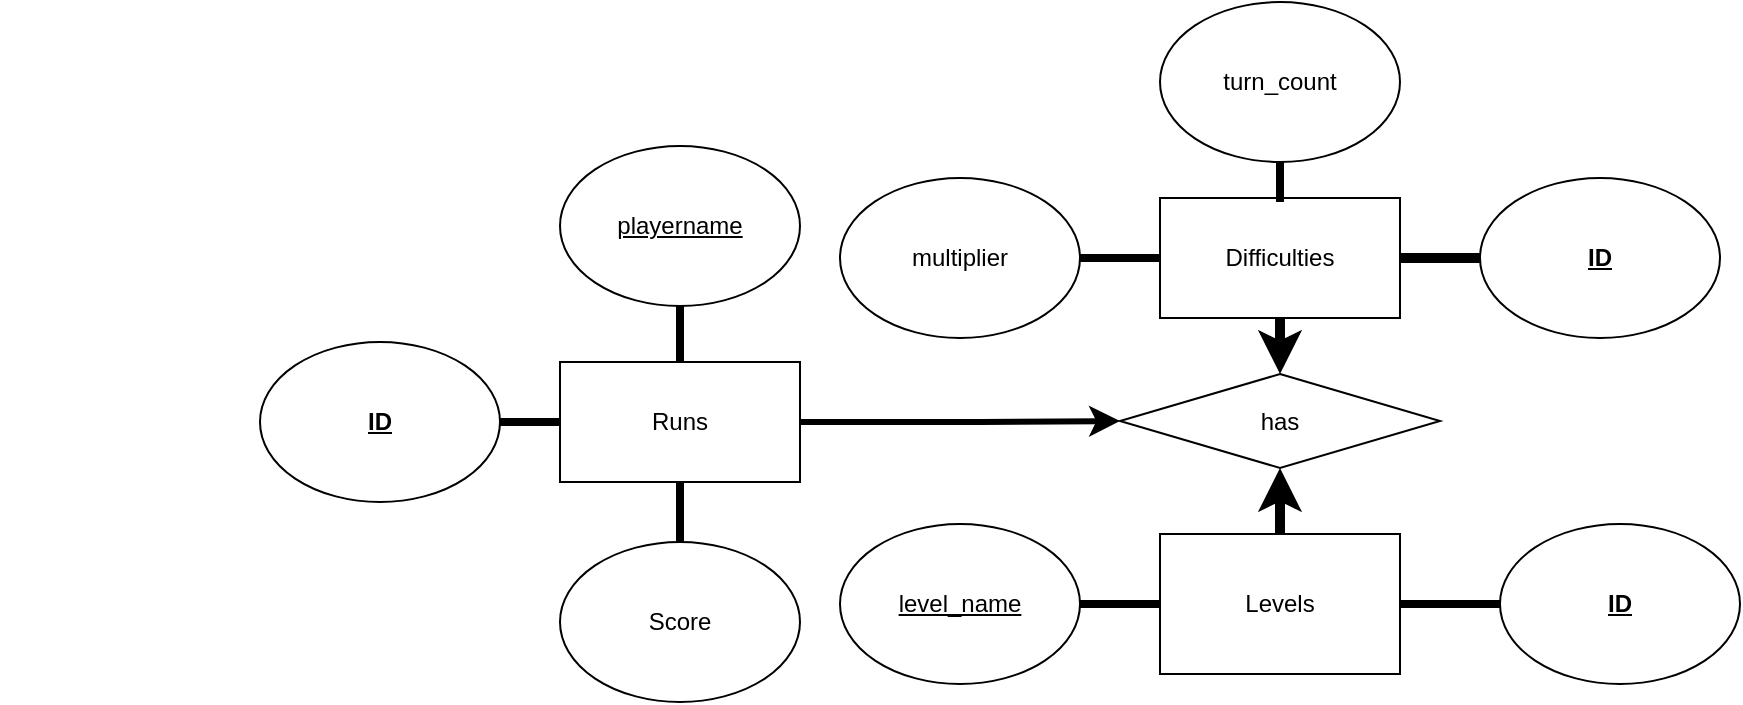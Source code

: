 <mxfile>
    <diagram id="zwr2NTJSVy2hOEmfJ7xO" name="Page-1">
        <mxGraphModel dx="2147" dy="1508" grid="1" gridSize="10" guides="1" tooltips="1" connect="1" arrows="1" fold="1" page="1" pageScale="1" pageWidth="850" pageHeight="1100" math="0" shadow="0">
            <root>
                <mxCell id="0"/>
                <mxCell id="1" parent="0"/>
                <mxCell id="85" value="" style="edgeStyle=orthogonalEdgeStyle;rounded=0;orthogonalLoop=1;jettySize=auto;html=1;endArrow=classic;endFill=1;strokeWidth=5;" parent="1" source="40" target="81" edge="1">
                    <mxGeometry relative="1" as="geometry"/>
                </mxCell>
                <mxCell id="40" value="Levels" style="rounded=0;whiteSpace=wrap;html=1;strokeWidth=1;" parent="1" vertex="1">
                    <mxGeometry x="420" width="120" height="70" as="geometry"/>
                </mxCell>
                <mxCell id="53" value="" style="edgeStyle=orthogonalEdgeStyle;rounded=0;orthogonalLoop=1;jettySize=auto;html=1;endArrow=none;endFill=0;strokeWidth=4;" parent="1" source="43" target="40" edge="1">
                    <mxGeometry relative="1" as="geometry"/>
                </mxCell>
                <mxCell id="43" value="&lt;u&gt;level_name&lt;/u&gt;" style="ellipse;whiteSpace=wrap;html=1;strokeWidth=1;" parent="1" vertex="1">
                    <mxGeometry x="260" y="-5" width="120" height="80" as="geometry"/>
                </mxCell>
                <mxCell id="52" value="" style="edgeStyle=orthogonalEdgeStyle;rounded=0;orthogonalLoop=1;jettySize=auto;html=1;endArrow=none;endFill=0;strokeWidth=4;" parent="1" source="51" target="40" edge="1">
                    <mxGeometry relative="1" as="geometry"/>
                </mxCell>
                <mxCell id="51" value="&lt;b&gt;&lt;u&gt;ID&lt;/u&gt;&lt;/b&gt;" style="ellipse;whiteSpace=wrap;html=1;strokeWidth=1;" parent="1" vertex="1">
                    <mxGeometry x="590" y="-5" width="120" height="80" as="geometry"/>
                </mxCell>
                <mxCell id="76" value="" style="edgeStyle=orthogonalEdgeStyle;rounded=0;orthogonalLoop=1;jettySize=auto;html=1;endArrow=none;endFill=0;strokeWidth=4;" parent="1" source="69" target="75" edge="1">
                    <mxGeometry relative="1" as="geometry"/>
                </mxCell>
                <mxCell id="86" value="" style="edgeStyle=orthogonalEdgeStyle;rounded=0;orthogonalLoop=1;jettySize=auto;html=1;endArrow=classic;endFill=1;strokeWidth=5;" parent="1" source="69" target="81" edge="1">
                    <mxGeometry relative="1" as="geometry"/>
                </mxCell>
                <mxCell id="69" value="Difficulties" style="rounded=0;whiteSpace=wrap;html=1;strokeWidth=1;" parent="1" vertex="1">
                    <mxGeometry x="420" y="-168" width="120" height="60" as="geometry"/>
                </mxCell>
                <mxCell id="70" value="" style="edgeStyle=orthogonalEdgeStyle;rounded=0;orthogonalLoop=1;jettySize=auto;html=1;endArrow=none;endFill=0;strokeWidth=5;" parent="1" source="71" target="69" edge="1">
                    <mxGeometry relative="1" as="geometry"/>
                </mxCell>
                <mxCell id="71" value="&lt;b&gt;&lt;u&gt;ID&lt;/u&gt;&lt;/b&gt;" style="ellipse;whiteSpace=wrap;html=1;strokeWidth=1;" parent="1" vertex="1">
                    <mxGeometry x="580" y="-178" width="120" height="80" as="geometry"/>
                </mxCell>
                <mxCell id="84" value="" style="edgeStyle=orthogonalEdgeStyle;rounded=0;orthogonalLoop=1;jettySize=auto;html=1;endArrow=none;endFill=0;strokeWidth=4;" parent="1" source="73" target="69" edge="1">
                    <mxGeometry relative="1" as="geometry"/>
                </mxCell>
                <mxCell id="73" value="turn_count" style="ellipse;whiteSpace=wrap;html=1;strokeWidth=1;" parent="1" vertex="1">
                    <mxGeometry x="420" y="-266" width="120" height="80" as="geometry"/>
                </mxCell>
                <mxCell id="75" value="multiplier" style="ellipse;whiteSpace=wrap;html=1;strokeWidth=1;" parent="1" vertex="1">
                    <mxGeometry x="260" y="-178" width="120" height="80" as="geometry"/>
                </mxCell>
                <mxCell id="81" value="has" style="rhombus;whiteSpace=wrap;html=1;strokeWidth=1;" parent="1" vertex="1">
                    <mxGeometry x="400" y="-80" width="160" height="47" as="geometry"/>
                </mxCell>
                <mxCell id="115" value="" style="group" vertex="1" connectable="0" parent="1">
                    <mxGeometry x="-160" y="-108" width="450" height="192" as="geometry"/>
                </mxCell>
                <mxCell id="119" value="" style="group" vertex="1" connectable="0" parent="115">
                    <mxGeometry x="130" y="12" width="270" height="80" as="geometry"/>
                </mxCell>
                <mxCell id="108" value="Runs" style="rounded=0;whiteSpace=wrap;html=1;" vertex="1" parent="119">
                    <mxGeometry x="150" y="10" width="120" height="60" as="geometry"/>
                </mxCell>
                <mxCell id="110" value="&lt;b&gt;&lt;u&gt;ID&lt;/u&gt;&lt;/b&gt;" style="ellipse;whiteSpace=wrap;html=1;" vertex="1" parent="119">
                    <mxGeometry width="120" height="80" as="geometry"/>
                </mxCell>
                <mxCell id="117" value="" style="edgeStyle=orthogonalEdgeStyle;rounded=0;orthogonalLoop=1;jettySize=auto;html=1;endArrow=none;endFill=0;strokeWidth=4;entryX=1;entryY=0.5;entryDx=0;entryDy=0;exitX=0;exitY=0.5;exitDx=0;exitDy=0;" edge="1" parent="119" source="108" target="110">
                    <mxGeometry relative="1" as="geometry">
                        <mxPoint x="220" y="130" as="sourcePoint"/>
                        <mxPoint x="220" y="80" as="targetPoint"/>
                    </mxGeometry>
                </mxCell>
                <mxCell id="114" value="Score" style="ellipse;whiteSpace=wrap;html=1;strokeWidth=1;" vertex="1" parent="115">
                    <mxGeometry x="280" y="112" width="120" height="80" as="geometry"/>
                </mxCell>
                <mxCell id="113" value="" style="edgeStyle=orthogonalEdgeStyle;rounded=0;orthogonalLoop=1;jettySize=auto;html=1;endArrow=none;endFill=0;strokeWidth=4;entryX=0.5;entryY=1;entryDx=0;entryDy=0;" edge="1" parent="115" source="114" target="108">
                    <mxGeometry relative="1" as="geometry"/>
                </mxCell>
                <mxCell id="111" value="&lt;u&gt;playername&lt;/u&gt;" style="ellipse;whiteSpace=wrap;html=1;" vertex="1" parent="115">
                    <mxGeometry x="280" y="-86" width="120" height="80" as="geometry"/>
                </mxCell>
                <mxCell id="112" value="" style="endArrow=none;html=1;exitX=0.5;exitY=0;exitDx=0;exitDy=0;strokeWidth=4;" edge="1" parent="115" source="108" target="111">
                    <mxGeometry width="50" height="50" relative="1" as="geometry">
                        <mxPoint x="400" y="102" as="sourcePoint"/>
                        <mxPoint x="450" y="52" as="targetPoint"/>
                    </mxGeometry>
                </mxCell>
                <mxCell id="123" value="" style="endArrow=classic;html=1;exitX=1;exitY=0.5;exitDx=0;exitDy=0;entryX=0;entryY=0.5;entryDx=0;entryDy=0;shadow=0;strokeWidth=3;" edge="1" parent="1" source="108" target="81">
                    <mxGeometry width="50" height="50" relative="1" as="geometry">
                        <mxPoint x="320" y="-40" as="sourcePoint"/>
                        <mxPoint x="370" y="-90" as="targetPoint"/>
                        <Array as="points">
                            <mxPoint x="320" y="-56"/>
                        </Array>
                    </mxGeometry>
                </mxCell>
            </root>
        </mxGraphModel>
    </diagram>
</mxfile>